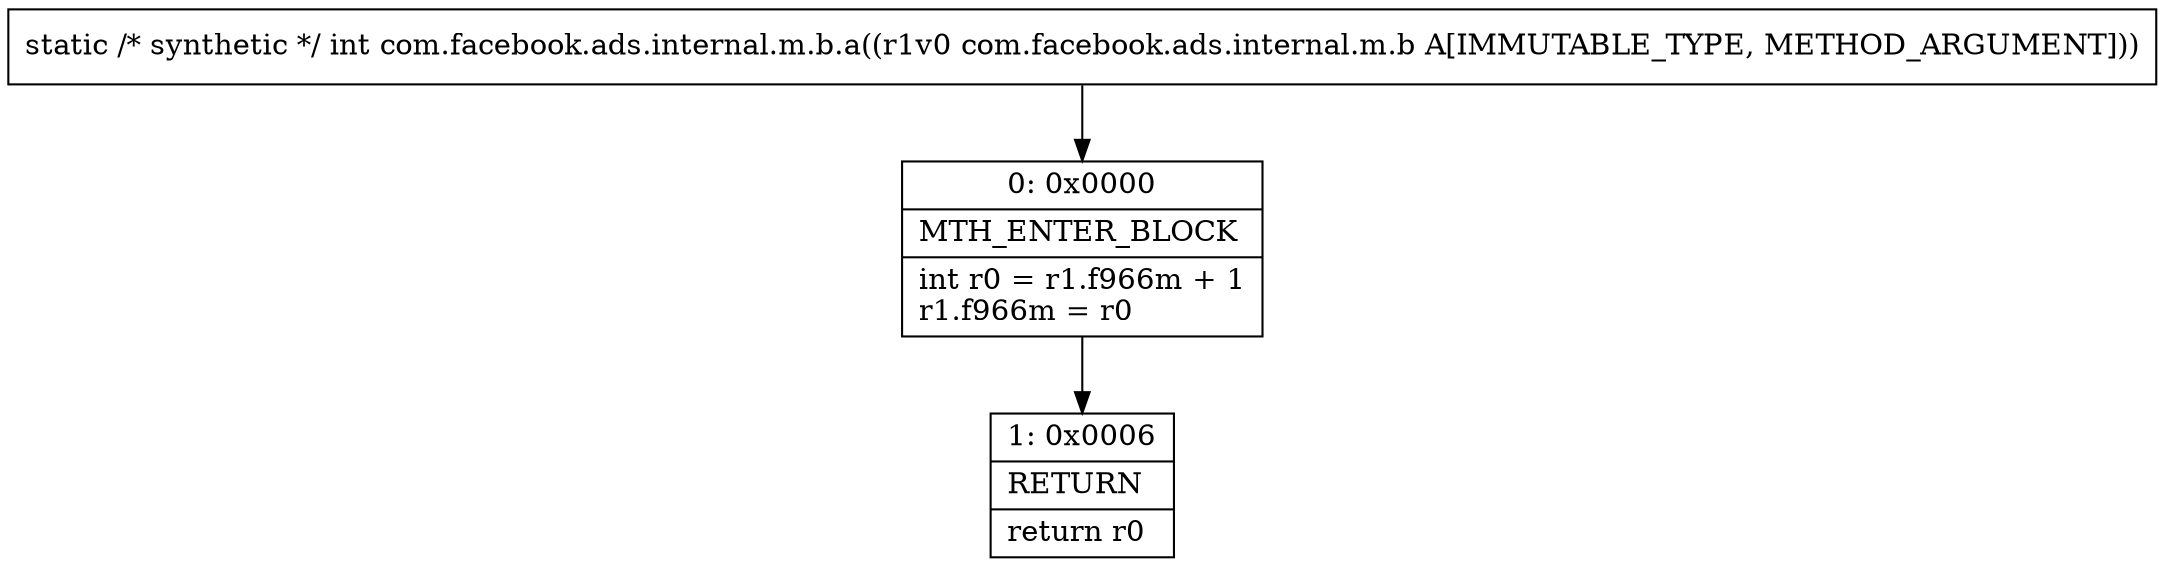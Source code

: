 digraph "CFG forcom.facebook.ads.internal.m.b.a(Lcom\/facebook\/ads\/internal\/m\/b;)I" {
Node_0 [shape=record,label="{0\:\ 0x0000|MTH_ENTER_BLOCK\l|int r0 = r1.f966m + 1\lr1.f966m = r0\l}"];
Node_1 [shape=record,label="{1\:\ 0x0006|RETURN\l|return r0\l}"];
MethodNode[shape=record,label="{static \/* synthetic *\/ int com.facebook.ads.internal.m.b.a((r1v0 com.facebook.ads.internal.m.b A[IMMUTABLE_TYPE, METHOD_ARGUMENT])) }"];
MethodNode -> Node_0;
Node_0 -> Node_1;
}


